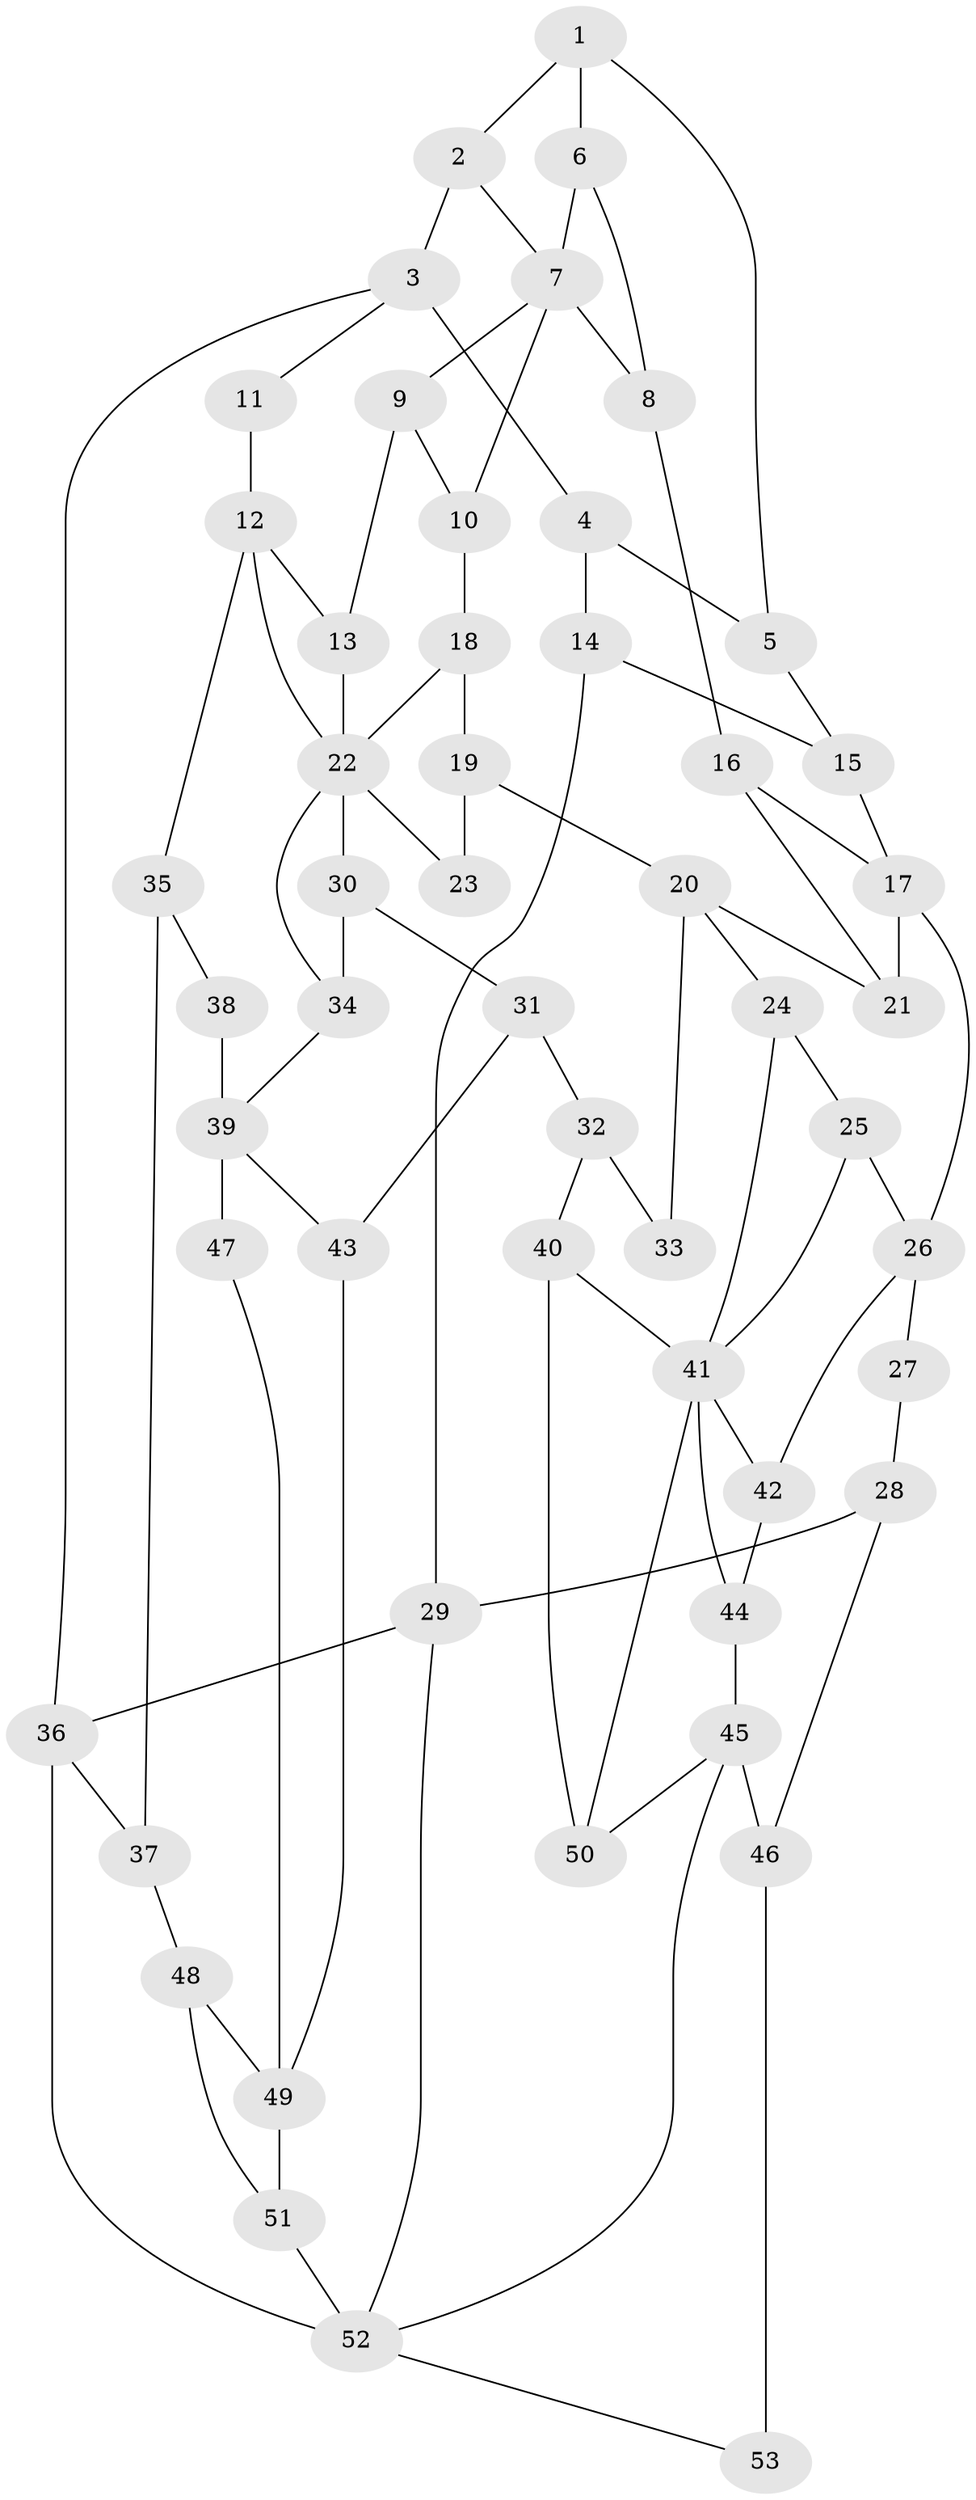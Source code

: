 // original degree distribution, {3: 0.01904761904761905, 4: 0.2571428571428571, 6: 0.22857142857142856, 5: 0.49523809523809526}
// Generated by graph-tools (version 1.1) at 2025/38/03/09/25 02:38:53]
// undirected, 53 vertices, 86 edges
graph export_dot {
graph [start="1"]
  node [color=gray90,style=filled];
  1;
  2;
  3;
  4;
  5;
  6;
  7;
  8;
  9;
  10;
  11;
  12;
  13;
  14;
  15;
  16;
  17;
  18;
  19;
  20;
  21;
  22;
  23;
  24;
  25;
  26;
  27;
  28;
  29;
  30;
  31;
  32;
  33;
  34;
  35;
  36;
  37;
  38;
  39;
  40;
  41;
  42;
  43;
  44;
  45;
  46;
  47;
  48;
  49;
  50;
  51;
  52;
  53;
  1 -- 2 [weight=1.0];
  1 -- 5 [weight=1.0];
  1 -- 6 [weight=2.0];
  2 -- 3 [weight=1.0];
  2 -- 7 [weight=1.0];
  3 -- 4 [weight=1.0];
  3 -- 11 [weight=1.0];
  3 -- 36 [weight=1.0];
  4 -- 5 [weight=1.0];
  4 -- 14 [weight=1.0];
  5 -- 15 [weight=1.0];
  6 -- 7 [weight=2.0];
  6 -- 8 [weight=1.0];
  7 -- 8 [weight=1.0];
  7 -- 9 [weight=1.0];
  7 -- 10 [weight=1.0];
  8 -- 16 [weight=1.0];
  9 -- 10 [weight=1.0];
  9 -- 13 [weight=1.0];
  10 -- 18 [weight=1.0];
  11 -- 12 [weight=2.0];
  12 -- 13 [weight=1.0];
  12 -- 22 [weight=1.0];
  12 -- 35 [weight=2.0];
  13 -- 22 [weight=1.0];
  14 -- 15 [weight=1.0];
  14 -- 29 [weight=2.0];
  15 -- 17 [weight=1.0];
  16 -- 17 [weight=1.0];
  16 -- 21 [weight=1.0];
  17 -- 21 [weight=1.0];
  17 -- 26 [weight=2.0];
  18 -- 19 [weight=2.0];
  18 -- 22 [weight=1.0];
  19 -- 20 [weight=2.0];
  19 -- 23 [weight=2.0];
  20 -- 21 [weight=1.0];
  20 -- 24 [weight=1.0];
  20 -- 33 [weight=2.0];
  22 -- 23 [weight=1.0];
  22 -- 30 [weight=1.0];
  22 -- 34 [weight=1.0];
  24 -- 25 [weight=1.0];
  24 -- 41 [weight=1.0];
  25 -- 26 [weight=1.0];
  25 -- 41 [weight=1.0];
  26 -- 27 [weight=2.0];
  26 -- 42 [weight=1.0];
  27 -- 28 [weight=2.0];
  28 -- 29 [weight=2.0];
  28 -- 46 [weight=2.0];
  29 -- 36 [weight=1.0];
  29 -- 52 [weight=1.0];
  30 -- 31 [weight=1.0];
  30 -- 34 [weight=1.0];
  31 -- 32 [weight=1.0];
  31 -- 43 [weight=1.0];
  32 -- 33 [weight=1.0];
  32 -- 40 [weight=1.0];
  34 -- 39 [weight=1.0];
  35 -- 37 [weight=1.0];
  35 -- 38 [weight=2.0];
  36 -- 37 [weight=1.0];
  36 -- 52 [weight=1.0];
  37 -- 48 [weight=1.0];
  38 -- 39 [weight=2.0];
  39 -- 43 [weight=1.0];
  39 -- 47 [weight=2.0];
  40 -- 41 [weight=1.0];
  40 -- 50 [weight=1.0];
  41 -- 42 [weight=1.0];
  41 -- 44 [weight=1.0];
  41 -- 50 [weight=1.0];
  42 -- 44 [weight=1.0];
  43 -- 49 [weight=1.0];
  44 -- 45 [weight=1.0];
  45 -- 46 [weight=2.0];
  45 -- 50 [weight=1.0];
  45 -- 52 [weight=1.0];
  46 -- 53 [weight=2.0];
  47 -- 49 [weight=1.0];
  48 -- 49 [weight=1.0];
  48 -- 51 [weight=2.0];
  49 -- 51 [weight=2.0];
  51 -- 52 [weight=2.0];
  52 -- 53 [weight=1.0];
}
